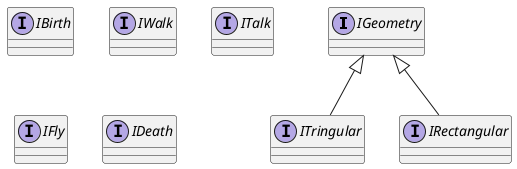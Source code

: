 @startuml
interface IGeometry {
}
interface ITringular {
}
interface IRectangular {
}
interface IBirth {
}
interface IWalk {
}
interface ITalk {
}
interface IFly {
}
interface IDeath {
}
IGeometry <|-- ITringular
IGeometry <|-- IRectangular
@enduml
